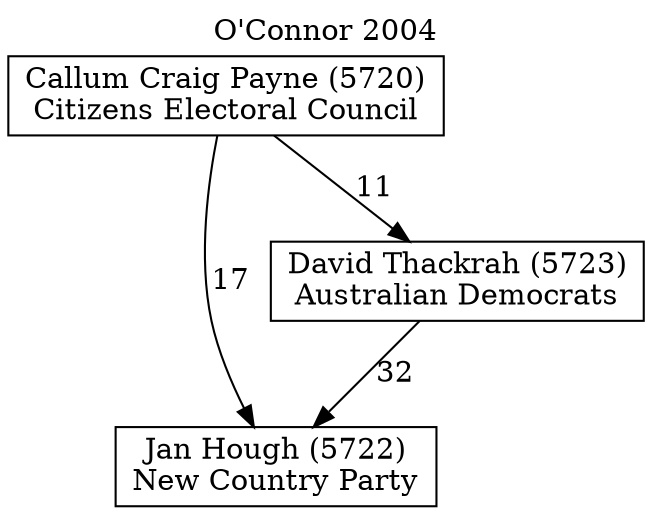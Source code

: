 // House preference flow
digraph "Jan Hough (5722)_O'Connor_2004" {
	graph [label="O'Connor 2004" labelloc=t mclimit=10]
	node [shape=box]
	"Jan Hough (5722)" [label="Jan Hough (5722)
New Country Party"]
	"David Thackrah (5723)" [label="David Thackrah (5723)
Australian Democrats"]
	"Callum Craig Payne (5720)" [label="Callum Craig Payne (5720)
Citizens Electoral Council"]
	"David Thackrah (5723)" -> "Jan Hough (5722)" [label=32]
	"Callum Craig Payne (5720)" -> "David Thackrah (5723)" [label=11]
	"Callum Craig Payne (5720)" -> "Jan Hough (5722)" [label=17]
}
